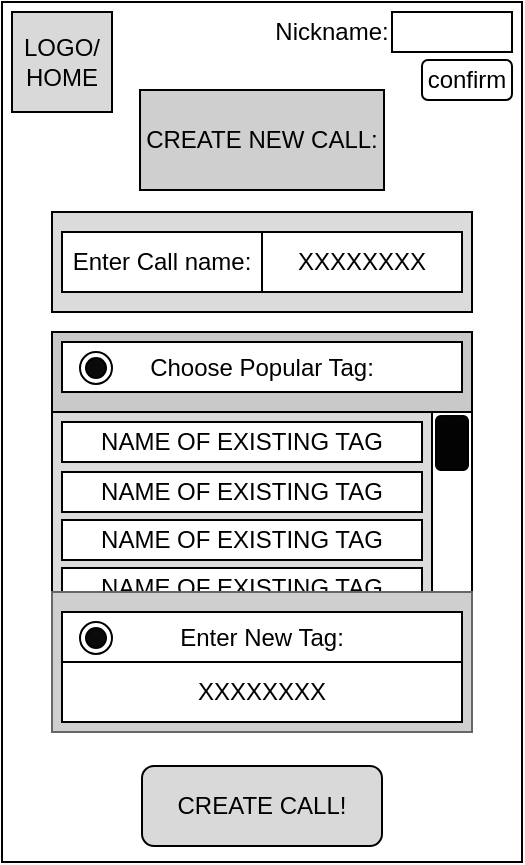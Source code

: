 <mxfile version="14.4.4" type="device"><diagram id="n1CHJD97Sme3CwbWlo6q" name="Page-1"><mxGraphModel dx="526" dy="783" grid="1" gridSize="10" guides="1" tooltips="1" connect="1" arrows="1" fold="1" page="1" pageScale="1" pageWidth="850" pageHeight="1100" math="0" shadow="0"><root><mxCell id="0"/><mxCell id="1" parent="0"/><mxCell id="xjD_RrhEnUtR0NeNRbae-1" value="" style="rounded=0;whiteSpace=wrap;html=1;" parent="1" vertex="1"><mxGeometry x="295" y="335" width="260" height="430" as="geometry"/></mxCell><mxCell id="xjD_RrhEnUtR0NeNRbae-4" value="" style="rounded=0;whiteSpace=wrap;html=1;fillColor=#DBDBDB;" parent="1" vertex="1"><mxGeometry x="320" y="440" width="210" height="50" as="geometry"/></mxCell><mxCell id="bha7-Cn8gvt6i9ObKvyc-1" value="Enter Call name:" style="rounded=0;whiteSpace=wrap;html=1;" parent="1" vertex="1"><mxGeometry x="325" y="450" width="100" height="30" as="geometry"/></mxCell><mxCell id="bha7-Cn8gvt6i9ObKvyc-2" value="XXXXXXXX" style="rounded=0;whiteSpace=wrap;html=1;" parent="1" vertex="1"><mxGeometry x="425" y="450" width="100" height="30" as="geometry"/></mxCell><mxCell id="bha7-Cn8gvt6i9ObKvyc-3" value="" style="rounded=0;whiteSpace=wrap;html=1;fillColor=#C9C9C9;" parent="1" vertex="1"><mxGeometry x="320" y="500" width="210" height="40" as="geometry"/></mxCell><mxCell id="bha7-Cn8gvt6i9ObKvyc-5" value="Choose Popular Tag:" style="rounded=0;whiteSpace=wrap;html=1;" parent="1" vertex="1"><mxGeometry x="325" y="505" width="200" height="25" as="geometry"/></mxCell><mxCell id="bha7-Cn8gvt6i9ObKvyc-6" value="" style="ellipse;whiteSpace=wrap;html=1;aspect=fixed;" parent="1" vertex="1"><mxGeometry x="334" y="510" width="16" height="16" as="geometry"/></mxCell><mxCell id="bha7-Cn8gvt6i9ObKvyc-9" value="" style="rounded=0;whiteSpace=wrap;html=1;fillColor=#DBDBDB;" parent="1" vertex="1"><mxGeometry x="320" y="540" width="200" height="90" as="geometry"/></mxCell><mxCell id="bha7-Cn8gvt6i9ObKvyc-10" value="" style="rounded=0;whiteSpace=wrap;html=1;" parent="1" vertex="1"><mxGeometry x="510" y="540" width="20" height="90" as="geometry"/></mxCell><mxCell id="bha7-Cn8gvt6i9ObKvyc-12" value="NAME OF EXISTING TAG" style="rounded=0;whiteSpace=wrap;html=1;" parent="1" vertex="1"><mxGeometry x="325" y="545" width="180" height="20" as="geometry"/></mxCell><mxCell id="bha7-Cn8gvt6i9ObKvyc-13" value="NAME OF EXISTING TAG" style="rounded=0;whiteSpace=wrap;html=1;" parent="1" vertex="1"><mxGeometry x="325" y="570" width="180" height="20" as="geometry"/></mxCell><mxCell id="bha7-Cn8gvt6i9ObKvyc-14" value="NAME OF EXISTING TAG" style="rounded=0;whiteSpace=wrap;html=1;" parent="1" vertex="1"><mxGeometry x="325" y="594" width="180" height="20" as="geometry"/></mxCell><mxCell id="bha7-Cn8gvt6i9ObKvyc-15" value="NAME OF EXISTING TAG" style="rounded=0;whiteSpace=wrap;html=1;" parent="1" vertex="1"><mxGeometry x="325" y="618" width="180" height="20" as="geometry"/></mxCell><mxCell id="bha7-Cn8gvt6i9ObKvyc-4" value="" style="rounded=0;whiteSpace=wrap;html=1;strokeColor=#666666;fontColor=#333333;fillColor=#CFCFCF;" parent="1" vertex="1"><mxGeometry x="320" y="630" width="210" height="70" as="geometry"/></mxCell><mxCell id="bha7-Cn8gvt6i9ObKvyc-7" value="Enter New Tag:" style="rounded=0;whiteSpace=wrap;html=1;" parent="1" vertex="1"><mxGeometry x="325" y="640" width="200" height="25" as="geometry"/></mxCell><mxCell id="bha7-Cn8gvt6i9ObKvyc-8" value="" style="ellipse;whiteSpace=wrap;html=1;aspect=fixed;" parent="1" vertex="1"><mxGeometry x="334" y="645" width="16" height="16" as="geometry"/></mxCell><mxCell id="bha7-Cn8gvt6i9ObKvyc-17" value="" style="rounded=1;whiteSpace=wrap;html=1;fillColor=#030303;" parent="1" vertex="1"><mxGeometry x="512" y="542" width="16" height="27" as="geometry"/></mxCell><mxCell id="bha7-Cn8gvt6i9ObKvyc-18" value="" style="ellipse;whiteSpace=wrap;html=1;aspect=fixed;fillColor=#0A0A0A;" parent="1" vertex="1"><mxGeometry x="337" y="513" width="10" height="10" as="geometry"/></mxCell><mxCell id="bha7-Cn8gvt6i9ObKvyc-19" value="" style="ellipse;whiteSpace=wrap;html=1;aspect=fixed;fillColor=#0A0A0A;" parent="1" vertex="1"><mxGeometry x="337" y="648" width="10" height="10" as="geometry"/></mxCell><mxCell id="bha7-Cn8gvt6i9ObKvyc-20" value="XXXXXXXX" style="rounded=0;whiteSpace=wrap;html=1;" parent="1" vertex="1"><mxGeometry x="325" y="665" width="200" height="30" as="geometry"/></mxCell><mxCell id="bha7-Cn8gvt6i9ObKvyc-21" value="&lt;div&gt;LOGO/&lt;/div&gt;&lt;div&gt;HOME&lt;/div&gt;" style="rounded=0;whiteSpace=wrap;html=1;fillColor=#D9D9D9;" parent="1" vertex="1"><mxGeometry x="300" y="340" width="50" height="50" as="geometry"/></mxCell><mxCell id="bha7-Cn8gvt6i9ObKvyc-22" value="CREATE NEW CALL:" style="rounded=0;whiteSpace=wrap;html=1;fillColor=#CFCFCF;" parent="1" vertex="1"><mxGeometry x="364" y="379" width="122" height="50" as="geometry"/></mxCell><mxCell id="bha7-Cn8gvt6i9ObKvyc-23" value="CREATE CALL!" style="rounded=1;whiteSpace=wrap;html=1;fillColor=#D9D9D9;" parent="1" vertex="1"><mxGeometry x="365" y="717" width="120" height="40" as="geometry"/></mxCell><mxCell id="9Q_ikw5wmJiwcbD8vr1B-1" value="confirm" style="rounded=1;whiteSpace=wrap;html=1;" vertex="1" parent="1"><mxGeometry x="505" y="364" width="45" height="20" as="geometry"/></mxCell><mxCell id="9Q_ikw5wmJiwcbD8vr1B-2" value="Nickname:" style="text;html=1;strokeColor=none;fillColor=none;align=center;verticalAlign=middle;whiteSpace=wrap;rounded=0;" vertex="1" parent="1"><mxGeometry x="440" y="340" width="40" height="20" as="geometry"/></mxCell><mxCell id="9Q_ikw5wmJiwcbD8vr1B-3" value="" style="rounded=0;whiteSpace=wrap;html=1;" vertex="1" parent="1"><mxGeometry x="490" y="340" width="60" height="20" as="geometry"/></mxCell></root></mxGraphModel></diagram></mxfile>